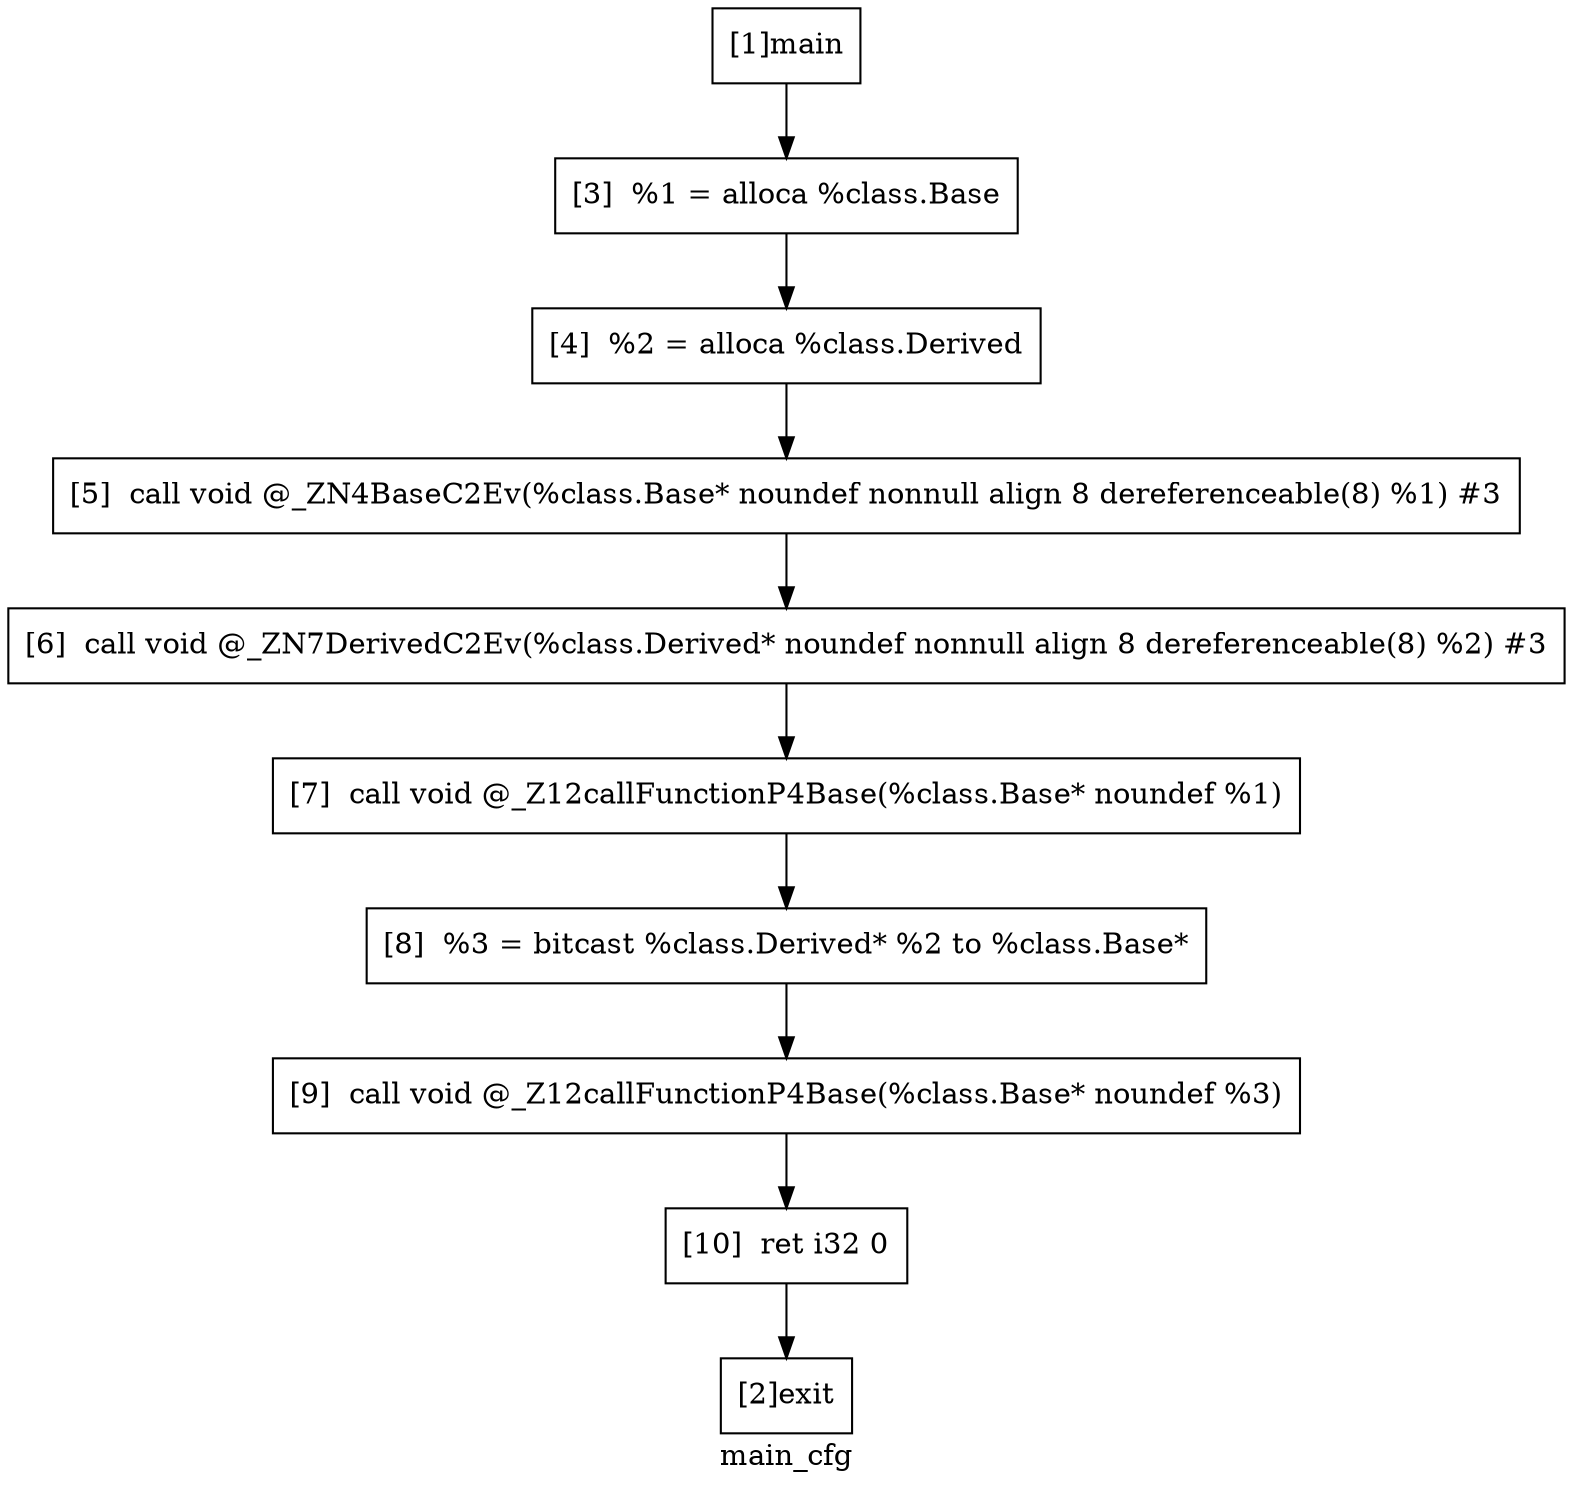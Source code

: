 digraph "main_cfg"{
	label="main_cfg";


	// Define the nodes
	N1 [shape=rectangle, color=black,label="[1]main"];
	N2 [shape=rectangle, color=black,label="[2]exit"];
	N3 [shape=rectangle, color=black,label="[3]  %1 = alloca %class.Base"];
	N4 [shape=rectangle, color=black,label="[4]  %2 = alloca %class.Derived"];
	N5 [shape=rectangle, color=black,label="[5]  call void @_ZN4BaseC2Ev(%class.Base* noundef nonnull align 8 dereferenceable(8) %1) #3"];
	N6 [shape=rectangle, color=black,label="[6]  call void @_ZN7DerivedC2Ev(%class.Derived* noundef nonnull align 8 dereferenceable(8) %2) #3"];
	N7 [shape=rectangle, color=black,label="[7]  call void @_Z12callFunctionP4Base(%class.Base* noundef %1)"];
	N8 [shape=rectangle, color=black,label="[8]  %3 = bitcast %class.Derived* %2 to %class.Base*"];
	N9 [shape=rectangle, color=black,label="[9]  call void @_Z12callFunctionP4Base(%class.Base* noundef %3)"];
	N10 [shape=rectangle, color=black,label="[10]  ret i32 0"];


	// Define the edges
	N1 -> N3[color=black,label=""];
	N3 -> N4[color=black,label=""];
	N4 -> N5[color=black,label=""];
	N5 -> N6[color=black,label=""];
	N6 -> N7[color=black,label=""];
	N7 -> N8[color=black,label=""];
	N8 -> N9[color=black,label=""];
	N9 -> N10[color=black,label=""];
	N10 -> N2[color=black,label=""];
}
